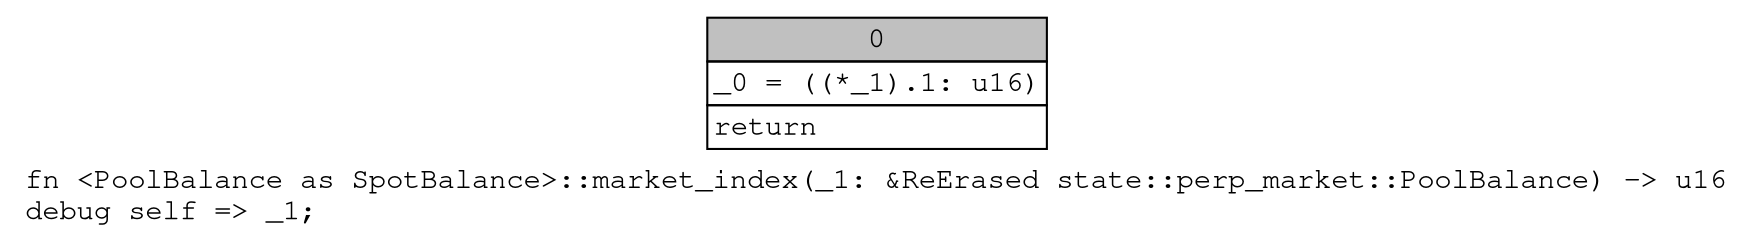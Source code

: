 digraph Mir_0_3816 {
    graph [fontname="Courier, monospace"];
    node [fontname="Courier, monospace"];
    edge [fontname="Courier, monospace"];
    label=<fn &lt;PoolBalance as SpotBalance&gt;::market_index(_1: &amp;ReErased state::perp_market::PoolBalance) -&gt; u16<br align="left"/>debug self =&gt; _1;<br align="left"/>>;
    bb0__0_3816 [shape="none", label=<<table border="0" cellborder="1" cellspacing="0"><tr><td bgcolor="gray" align="center" colspan="1">0</td></tr><tr><td align="left" balign="left">_0 = ((*_1).1: u16)<br/></td></tr><tr><td align="left">return</td></tr></table>>];
}
